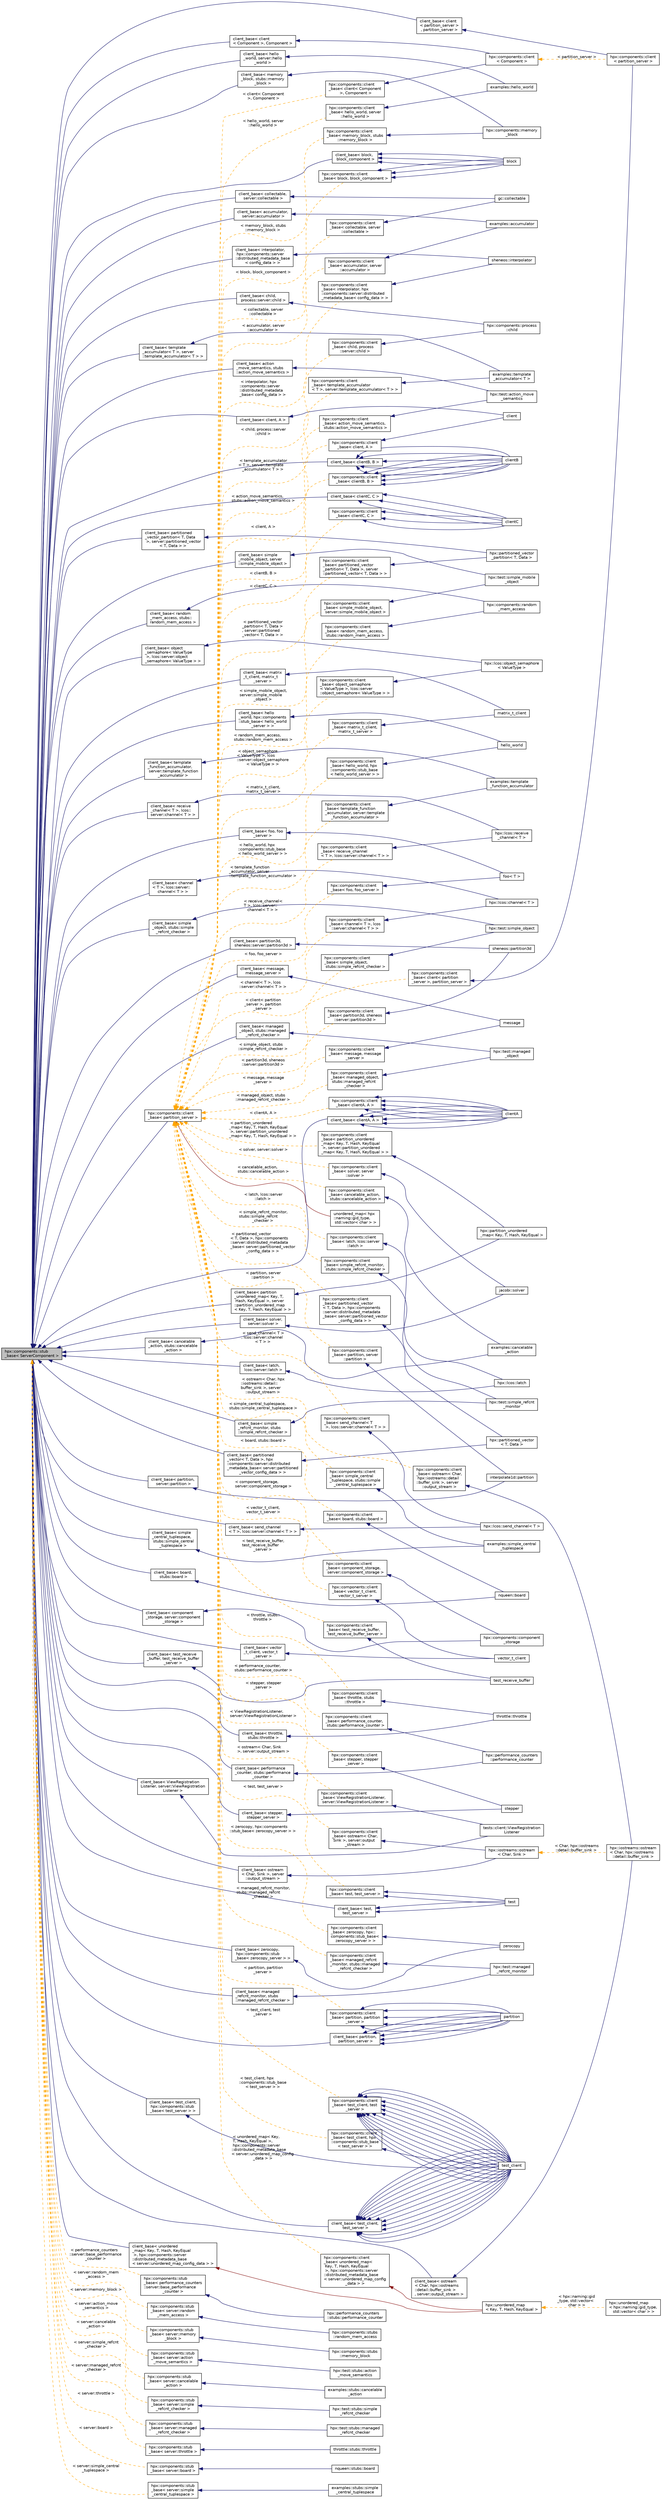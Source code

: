 digraph "hpx::components::stub_base&lt; ServerComponent &gt;"
{
  edge [fontname="Helvetica",fontsize="10",labelfontname="Helvetica",labelfontsize="10"];
  node [fontname="Helvetica",fontsize="10",shape=record];
  rankdir="LR";
  Node0 [label="hpx::components::stub\l_base\< ServerComponent \>",height=0.2,width=0.4,color="black", fillcolor="grey75", style="filled", fontcolor="black"];
  Node0 -> Node1 [dir="back",color="midnightblue",fontsize="10",style="solid",fontname="Helvetica"];
  Node1 [label="client_base\< accumulator,\l server::accumulator \>",height=0.2,width=0.4,color="black", fillcolor="white", style="filled",URL="$d9/dad/classhpx_1_1components_1_1client__base.html"];
  Node1 -> Node2 [dir="back",color="midnightblue",fontsize="10",style="solid",fontname="Helvetica"];
  Node2 [label="examples::accumulator",height=0.2,width=0.4,color="black", fillcolor="white", style="filled",URL="$dd/d06/classexamples_1_1accumulator.html",tooltip="Client for the server::accumulator component. "];
  Node0 -> Node3 [dir="back",color="midnightblue",fontsize="10",style="solid",fontname="Helvetica"];
  Node3 [label="client_base\< action\l_move_semantics, stubs\l::action_move_semantics \>",height=0.2,width=0.4,color="black", fillcolor="white", style="filled",URL="$d9/dad/classhpx_1_1components_1_1client__base.html"];
  Node3 -> Node4 [dir="back",color="midnightblue",fontsize="10",style="solid",fontname="Helvetica"];
  Node4 [label="hpx::test::action_move\l_semantics",height=0.2,width=0.4,color="black", fillcolor="white", style="filled",URL="$de/d1c/structhpx_1_1test_1_1action__move__semantics.html"];
  Node0 -> Node5 [dir="back",color="midnightblue",fontsize="10",style="solid",fontname="Helvetica"];
  Node5 [label="client_base\< block,\l block_component \>",height=0.2,width=0.4,color="black", fillcolor="white", style="filled",URL="$d9/dad/classhpx_1_1components_1_1client__base.html"];
  Node5 -> Node6 [dir="back",color="midnightblue",fontsize="10",style="solid",fontname="Helvetica"];
  Node6 [label="block",height=0.2,width=0.4,color="black", fillcolor="white", style="filled",URL="$d1/d7f/structblock.html"];
  Node5 -> Node6 [dir="back",color="midnightblue",fontsize="10",style="solid",fontname="Helvetica"];
  Node5 -> Node6 [dir="back",color="midnightblue",fontsize="10",style="solid",fontname="Helvetica"];
  Node0 -> Node7 [dir="back",color="midnightblue",fontsize="10",style="solid",fontname="Helvetica"];
  Node7 [label="client_base\< board,\l stubs::board \>",height=0.2,width=0.4,color="black", fillcolor="white", style="filled",URL="$d9/dad/classhpx_1_1components_1_1client__base.html"];
  Node7 -> Node8 [dir="back",color="midnightblue",fontsize="10",style="solid",fontname="Helvetica"];
  Node8 [label="nqueen::board",height=0.2,width=0.4,color="black", fillcolor="white", style="filled",URL="$d9/db3/classnqueen_1_1board.html"];
  Node0 -> Node9 [dir="back",color="midnightblue",fontsize="10",style="solid",fontname="Helvetica"];
  Node9 [label="client_base\< cancelable\l_action, stubs::cancelable\l_action \>",height=0.2,width=0.4,color="black", fillcolor="white", style="filled",URL="$d9/dad/classhpx_1_1components_1_1client__base.html"];
  Node9 -> Node10 [dir="back",color="midnightblue",fontsize="10",style="solid",fontname="Helvetica"];
  Node10 [label="examples::cancelable\l_action",height=0.2,width=0.4,color="black", fillcolor="white", style="filled",URL="$dd/db9/classexamples_1_1cancelable__action.html"];
  Node0 -> Node11 [dir="back",color="midnightblue",fontsize="10",style="solid",fontname="Helvetica"];
  Node11 [label="client_base\< channel\l\< T \>, lcos::server::\lchannel\< T \> \>",height=0.2,width=0.4,color="black", fillcolor="white", style="filled",URL="$d9/dad/classhpx_1_1components_1_1client__base.html"];
  Node11 -> Node12 [dir="back",color="midnightblue",fontsize="10",style="solid",fontname="Helvetica"];
  Node12 [label="hpx::lcos::channel\< T \>",height=0.2,width=0.4,color="black", fillcolor="white", style="filled",URL="$db/d40/classhpx_1_1lcos_1_1channel.html"];
  Node0 -> Node13 [dir="back",color="midnightblue",fontsize="10",style="solid",fontname="Helvetica"];
  Node13 [label="client_base\< child,\l process::server::child \>",height=0.2,width=0.4,color="black", fillcolor="white", style="filled",URL="$d9/dad/classhpx_1_1components_1_1client__base.html"];
  Node13 -> Node14 [dir="back",color="midnightblue",fontsize="10",style="solid",fontname="Helvetica"];
  Node14 [label="hpx::components::process\l::child",height=0.2,width=0.4,color="black", fillcolor="white", style="filled",URL="$d6/de0/classhpx_1_1components_1_1process_1_1child.html"];
  Node0 -> Node15 [dir="back",color="midnightblue",fontsize="10",style="solid",fontname="Helvetica"];
  Node15 [label="client_base\< client, A \>",height=0.2,width=0.4,color="black", fillcolor="white", style="filled",URL="$d9/dad/classhpx_1_1components_1_1client__base.html"];
  Node15 -> Node16 [dir="back",color="midnightblue",fontsize="10",style="solid",fontname="Helvetica"];
  Node16 [label="client",height=0.2,width=0.4,color="black", fillcolor="white", style="filled",URL="$d3/db7/structclient.html"];
  Node0 -> Node17 [dir="back",color="midnightblue",fontsize="10",style="solid",fontname="Helvetica"];
  Node17 [label="client_base\< client\l\< Component \>, Component \>",height=0.2,width=0.4,color="black", fillcolor="white", style="filled",URL="$d9/dad/classhpx_1_1components_1_1client__base.html"];
  Node17 -> Node18 [dir="back",color="midnightblue",fontsize="10",style="solid",fontname="Helvetica"];
  Node18 [label="hpx::components::client\l\< Component \>",height=0.2,width=0.4,color="black", fillcolor="white", style="filled",URL="$d1/d69/classhpx_1_1components_1_1client.html"];
  Node18 -> Node19 [dir="back",color="orange",fontsize="10",style="dashed",label=" \< partition_server \>" ,fontname="Helvetica"];
  Node19 [label="hpx::components::client\l\< partition_server \>",height=0.2,width=0.4,color="black", fillcolor="white", style="filled",URL="$d1/d69/classhpx_1_1components_1_1client.html"];
  Node0 -> Node20 [dir="back",color="midnightblue",fontsize="10",style="solid",fontname="Helvetica"];
  Node20 [label="client_base\< client\l\< partition_server \>\l, partition_server \>",height=0.2,width=0.4,color="black", fillcolor="white", style="filled",URL="$d9/dad/classhpx_1_1components_1_1client__base.html"];
  Node20 -> Node19 [dir="back",color="midnightblue",fontsize="10",style="solid",fontname="Helvetica"];
  Node0 -> Node21 [dir="back",color="midnightblue",fontsize="10",style="solid",fontname="Helvetica"];
  Node21 [label="client_base\< clientA, A \>",height=0.2,width=0.4,color="black", fillcolor="white", style="filled",URL="$d9/dad/classhpx_1_1components_1_1client__base.html"];
  Node21 -> Node22 [dir="back",color="midnightblue",fontsize="10",style="solid",fontname="Helvetica"];
  Node22 [label="clientA",height=0.2,width=0.4,color="black", fillcolor="white", style="filled",URL="$df/d32/structclient_a.html"];
  Node21 -> Node22 [dir="back",color="midnightblue",fontsize="10",style="solid",fontname="Helvetica"];
  Node21 -> Node22 [dir="back",color="midnightblue",fontsize="10",style="solid",fontname="Helvetica"];
  Node21 -> Node22 [dir="back",color="midnightblue",fontsize="10",style="solid",fontname="Helvetica"];
  Node21 -> Node22 [dir="back",color="midnightblue",fontsize="10",style="solid",fontname="Helvetica"];
  Node0 -> Node23 [dir="back",color="midnightblue",fontsize="10",style="solid",fontname="Helvetica"];
  Node23 [label="client_base\< clientB, B \>",height=0.2,width=0.4,color="black", fillcolor="white", style="filled",URL="$d9/dad/classhpx_1_1components_1_1client__base.html"];
  Node23 -> Node24 [dir="back",color="midnightblue",fontsize="10",style="solid",fontname="Helvetica"];
  Node24 [label="clientB",height=0.2,width=0.4,color="black", fillcolor="white", style="filled",URL="$d7/d2a/structclient_b.html"];
  Node23 -> Node24 [dir="back",color="midnightblue",fontsize="10",style="solid",fontname="Helvetica"];
  Node23 -> Node24 [dir="back",color="midnightblue",fontsize="10",style="solid",fontname="Helvetica"];
  Node23 -> Node24 [dir="back",color="midnightblue",fontsize="10",style="solid",fontname="Helvetica"];
  Node23 -> Node24 [dir="back",color="midnightblue",fontsize="10",style="solid",fontname="Helvetica"];
  Node0 -> Node25 [dir="back",color="midnightblue",fontsize="10",style="solid",fontname="Helvetica"];
  Node25 [label="client_base\< clientC, C \>",height=0.2,width=0.4,color="black", fillcolor="white", style="filled",URL="$d9/dad/classhpx_1_1components_1_1client__base.html"];
  Node25 -> Node26 [dir="back",color="midnightblue",fontsize="10",style="solid",fontname="Helvetica"];
  Node26 [label="clientC",height=0.2,width=0.4,color="black", fillcolor="white", style="filled",URL="$df/d49/structclient_c.html"];
  Node25 -> Node26 [dir="back",color="midnightblue",fontsize="10",style="solid",fontname="Helvetica"];
  Node25 -> Node26 [dir="back",color="midnightblue",fontsize="10",style="solid",fontname="Helvetica"];
  Node0 -> Node27 [dir="back",color="midnightblue",fontsize="10",style="solid",fontname="Helvetica"];
  Node27 [label="client_base\< collectable,\l server::collectable \>",height=0.2,width=0.4,color="black", fillcolor="white", style="filled",URL="$d9/dad/classhpx_1_1components_1_1client__base.html"];
  Node27 -> Node28 [dir="back",color="midnightblue",fontsize="10",style="solid",fontname="Helvetica"];
  Node28 [label="gc::collectable",height=0.2,width=0.4,color="black", fillcolor="white", style="filled",URL="$da/d23/structgc_1_1collectable.html"];
  Node0 -> Node29 [dir="back",color="midnightblue",fontsize="10",style="solid",fontname="Helvetica"];
  Node29 [label="client_base\< component\l_storage, server::component\l_storage \>",height=0.2,width=0.4,color="black", fillcolor="white", style="filled",URL="$d9/dad/classhpx_1_1components_1_1client__base.html"];
  Node29 -> Node30 [dir="back",color="midnightblue",fontsize="10",style="solid",fontname="Helvetica"];
  Node30 [label="hpx::components::component\l_storage",height=0.2,width=0.4,color="black", fillcolor="white", style="filled",URL="$df/d1e/classhpx_1_1components_1_1component__storage.html"];
  Node0 -> Node31 [dir="back",color="midnightblue",fontsize="10",style="solid",fontname="Helvetica"];
  Node31 [label="client_base\< foo, foo\l_server \>",height=0.2,width=0.4,color="black", fillcolor="white", style="filled",URL="$d9/dad/classhpx_1_1components_1_1client__base.html"];
  Node31 -> Node32 [dir="back",color="midnightblue",fontsize="10",style="solid",fontname="Helvetica"];
  Node32 [label="foo\< T \>",height=0.2,width=0.4,color="black", fillcolor="white", style="filled",URL="$d3/dad/structfoo.html"];
  Node0 -> Node33 [dir="back",color="midnightblue",fontsize="10",style="solid",fontname="Helvetica"];
  Node33 [label="client_base\< hello\l_world, hpx::components\l::stub_base\< hello_world\l_server \> \>",height=0.2,width=0.4,color="black", fillcolor="white", style="filled",URL="$d9/dad/classhpx_1_1components_1_1client__base.html"];
  Node33 -> Node34 [dir="back",color="midnightblue",fontsize="10",style="solid",fontname="Helvetica"];
  Node34 [label="hello_world",height=0.2,width=0.4,color="black", fillcolor="white", style="filled",URL="$df/d45/structhello__world.html"];
  Node0 -> Node35 [dir="back",color="midnightblue",fontsize="10",style="solid",fontname="Helvetica"];
  Node35 [label="client_base\< hello\l_world, server::hello\l_world \>",height=0.2,width=0.4,color="black", fillcolor="white", style="filled",URL="$d9/dad/classhpx_1_1components_1_1client__base.html"];
  Node35 -> Node36 [dir="back",color="midnightblue",fontsize="10",style="solid",fontname="Helvetica"];
  Node36 [label="examples::hello_world",height=0.2,width=0.4,color="black", fillcolor="white", style="filled",URL="$db/d6f/structexamples_1_1hello__world.html"];
  Node0 -> Node37 [dir="back",color="midnightblue",fontsize="10",style="solid",fontname="Helvetica"];
  Node37 [label="client_base\< interpolator,\l hpx::components::server\l::distributed_metadata_base\l\< config_data \> \>",height=0.2,width=0.4,color="black", fillcolor="white", style="filled",URL="$d9/dad/classhpx_1_1components_1_1client__base.html"];
  Node37 -> Node38 [dir="back",color="midnightblue",fontsize="10",style="solid",fontname="Helvetica"];
  Node38 [label="sheneos::interpolator",height=0.2,width=0.4,color="black", fillcolor="white", style="filled",URL="$d1/d8c/classsheneos_1_1interpolator.html"];
  Node0 -> Node39 [dir="back",color="midnightblue",fontsize="10",style="solid",fontname="Helvetica"];
  Node39 [label="client_base\< latch,\l lcos::server::latch \>",height=0.2,width=0.4,color="black", fillcolor="white", style="filled",URL="$d9/dad/classhpx_1_1components_1_1client__base.html"];
  Node39 -> Node40 [dir="back",color="midnightblue",fontsize="10",style="solid",fontname="Helvetica"];
  Node40 [label="hpx::lcos::latch",height=0.2,width=0.4,color="black", fillcolor="white", style="filled",URL="$df/d55/classhpx_1_1lcos_1_1latch.html"];
  Node0 -> Node41 [dir="back",color="midnightblue",fontsize="10",style="solid",fontname="Helvetica"];
  Node41 [label="client_base\< managed\l_object, stubs::managed\l_refcnt_checker \>",height=0.2,width=0.4,color="black", fillcolor="white", style="filled",URL="$d9/dad/classhpx_1_1components_1_1client__base.html"];
  Node41 -> Node42 [dir="back",color="midnightblue",fontsize="10",style="solid",fontname="Helvetica"];
  Node42 [label="hpx::test::managed\l_object",height=0.2,width=0.4,color="black", fillcolor="white", style="filled",URL="$dd/d56/structhpx_1_1test_1_1managed__object.html"];
  Node0 -> Node43 [dir="back",color="midnightblue",fontsize="10",style="solid",fontname="Helvetica"];
  Node43 [label="client_base\< managed\l_refcnt_monitor, stubs\l::managed_refcnt_checker \>",height=0.2,width=0.4,color="black", fillcolor="white", style="filled",URL="$d9/dad/classhpx_1_1components_1_1client__base.html"];
  Node43 -> Node44 [dir="back",color="midnightblue",fontsize="10",style="solid",fontname="Helvetica"];
  Node44 [label="hpx::test::managed\l_refcnt_monitor",height=0.2,width=0.4,color="black", fillcolor="white", style="filled",URL="$d6/d63/structhpx_1_1test_1_1managed__refcnt__monitor.html"];
  Node0 -> Node45 [dir="back",color="midnightblue",fontsize="10",style="solid",fontname="Helvetica"];
  Node45 [label="client_base\< matrix\l_t_client, matrix_t\l_server \>",height=0.2,width=0.4,color="black", fillcolor="white", style="filled",URL="$d9/dad/classhpx_1_1components_1_1client__base.html"];
  Node45 -> Node46 [dir="back",color="midnightblue",fontsize="10",style="solid",fontname="Helvetica"];
  Node46 [label="matrix_t_client",height=0.2,width=0.4,color="black", fillcolor="white", style="filled",URL="$da/ded/structmatrix__t__client.html"];
  Node0 -> Node47 [dir="back",color="midnightblue",fontsize="10",style="solid",fontname="Helvetica"];
  Node47 [label="client_base\< memory\l_block, stubs::memory\l_block \>",height=0.2,width=0.4,color="black", fillcolor="white", style="filled",URL="$d9/dad/classhpx_1_1components_1_1client__base.html"];
  Node47 -> Node48 [dir="back",color="midnightblue",fontsize="10",style="solid",fontname="Helvetica"];
  Node48 [label="hpx::components::memory\l_block",height=0.2,width=0.4,color="black", fillcolor="white", style="filled",URL="$d1/d4c/classhpx_1_1components_1_1memory__block.html"];
  Node0 -> Node49 [dir="back",color="midnightblue",fontsize="10",style="solid",fontname="Helvetica"];
  Node49 [label="client_base\< message,\l message_server \>",height=0.2,width=0.4,color="black", fillcolor="white", style="filled",URL="$d9/dad/classhpx_1_1components_1_1client__base.html"];
  Node49 -> Node50 [dir="back",color="midnightblue",fontsize="10",style="solid",fontname="Helvetica"];
  Node50 [label="message",height=0.2,width=0.4,color="black", fillcolor="white", style="filled",URL="$d8/d9e/structmessage.html"];
  Node0 -> Node51 [dir="back",color="midnightblue",fontsize="10",style="solid",fontname="Helvetica"];
  Node51 [label="client_base\< object\l_semaphore\< ValueType\l \>, lcos::server::object\l_semaphore\< ValueType \> \>",height=0.2,width=0.4,color="black", fillcolor="white", style="filled",URL="$d9/dad/classhpx_1_1components_1_1client__base.html"];
  Node51 -> Node52 [dir="back",color="midnightblue",fontsize="10",style="solid",fontname="Helvetica"];
  Node52 [label="hpx::lcos::object_semaphore\l\< ValueType \>",height=0.2,width=0.4,color="black", fillcolor="white", style="filled",URL="$d3/df4/structhpx_1_1lcos_1_1object__semaphore.html"];
  Node0 -> Node53 [dir="back",color="midnightblue",fontsize="10",style="solid",fontname="Helvetica"];
  Node53 [label="client_base\< ostream\l\< Char, hpx::iostreams\l::detail::buffer_sink \>\l, server::output_stream \>",height=0.2,width=0.4,color="black", fillcolor="white", style="filled",URL="$d9/dad/classhpx_1_1components_1_1client__base.html"];
  Node53 -> Node54 [dir="back",color="midnightblue",fontsize="10",style="solid",fontname="Helvetica"];
  Node54 [label="hpx::iostreams::ostream\l\< Char, hpx::iostreams\l::detail::buffer_sink \>",height=0.2,width=0.4,color="black", fillcolor="white", style="filled",URL="$de/da2/structhpx_1_1iostreams_1_1ostream.html"];
  Node0 -> Node55 [dir="back",color="midnightblue",fontsize="10",style="solid",fontname="Helvetica"];
  Node55 [label="client_base\< ostream\l\< Char, Sink \>, server\l::output_stream \>",height=0.2,width=0.4,color="black", fillcolor="white", style="filled",URL="$d9/dad/classhpx_1_1components_1_1client__base.html"];
  Node55 -> Node56 [dir="back",color="midnightblue",fontsize="10",style="solid",fontname="Helvetica"];
  Node56 [label="hpx::iostreams::ostream\l\< Char, Sink \>",height=0.2,width=0.4,color="black", fillcolor="white", style="filled",URL="$de/da2/structhpx_1_1iostreams_1_1ostream.html"];
  Node56 -> Node54 [dir="back",color="orange",fontsize="10",style="dashed",label=" \< Char, hpx::iostreams\l::detail::buffer_sink \>" ,fontname="Helvetica"];
  Node0 -> Node57 [dir="back",color="midnightblue",fontsize="10",style="solid",fontname="Helvetica"];
  Node57 [label="client_base\< partition,\l partition_server \>",height=0.2,width=0.4,color="black", fillcolor="white", style="filled",URL="$d9/dad/classhpx_1_1components_1_1client__base.html"];
  Node57 -> Node58 [dir="back",color="midnightblue",fontsize="10",style="solid",fontname="Helvetica"];
  Node58 [label="partition",height=0.2,width=0.4,color="black", fillcolor="white", style="filled",URL="$d3/d98/structpartition.html"];
  Node57 -> Node58 [dir="back",color="midnightblue",fontsize="10",style="solid",fontname="Helvetica"];
  Node57 -> Node58 [dir="back",color="midnightblue",fontsize="10",style="solid",fontname="Helvetica"];
  Node57 -> Node58 [dir="back",color="midnightblue",fontsize="10",style="solid",fontname="Helvetica"];
  Node57 -> Node58 [dir="back",color="midnightblue",fontsize="10",style="solid",fontname="Helvetica"];
  Node0 -> Node59 [dir="back",color="midnightblue",fontsize="10",style="solid",fontname="Helvetica"];
  Node59 [label="client_base\< partition,\l server::partition \>",height=0.2,width=0.4,color="black", fillcolor="white", style="filled",URL="$d9/dad/classhpx_1_1components_1_1client__base.html"];
  Node59 -> Node60 [dir="back",color="midnightblue",fontsize="10",style="solid",fontname="Helvetica"];
  Node60 [label="interpolate1d::partition",height=0.2,width=0.4,color="black", fillcolor="white", style="filled",URL="$d3/d9a/classinterpolate1d_1_1partition.html"];
  Node0 -> Node61 [dir="back",color="midnightblue",fontsize="10",style="solid",fontname="Helvetica"];
  Node61 [label="client_base\< partition3d,\l sheneos::server::partition3d \>",height=0.2,width=0.4,color="black", fillcolor="white", style="filled",URL="$d9/dad/classhpx_1_1components_1_1client__base.html"];
  Node61 -> Node62 [dir="back",color="midnightblue",fontsize="10",style="solid",fontname="Helvetica"];
  Node62 [label="sheneos::partition3d",height=0.2,width=0.4,color="black", fillcolor="white", style="filled",URL="$da/dba/classsheneos_1_1partition3d.html"];
  Node0 -> Node63 [dir="back",color="midnightblue",fontsize="10",style="solid",fontname="Helvetica"];
  Node63 [label="client_base\< partition\l_unordered_map\< Key, T,\l Hash, KeyEqual \>, server\l::partition_unordered_map\l\< Key, T, Hash, KeyEqual \> \>",height=0.2,width=0.4,color="black", fillcolor="white", style="filled",URL="$d9/dad/classhpx_1_1components_1_1client__base.html"];
  Node63 -> Node64 [dir="back",color="midnightblue",fontsize="10",style="solid",fontname="Helvetica"];
  Node64 [label="hpx::partition_unordered\l_map\< Key, T, Hash, KeyEqual \>",height=0.2,width=0.4,color="black", fillcolor="white", style="filled",URL="$d2/d2d/classhpx_1_1partition__unordered__map.html"];
  Node0 -> Node65 [dir="back",color="midnightblue",fontsize="10",style="solid",fontname="Helvetica"];
  Node65 [label="client_base\< partitioned\l_vector\< T, Data \>, hpx\l::components::server::distributed\l_metadata_base\< server::partitioned\l_vector_config_data \> \>",height=0.2,width=0.4,color="black", fillcolor="white", style="filled",URL="$d9/dad/classhpx_1_1components_1_1client__base.html"];
  Node65 -> Node66 [dir="back",color="midnightblue",fontsize="10",style="solid",fontname="Helvetica"];
  Node66 [label="hpx::partitioned_vector\l\< T, Data \>",height=0.2,width=0.4,color="black", fillcolor="white", style="filled",URL="$d1/d60/classhpx_1_1partitioned__vector.html"];
  Node0 -> Node67 [dir="back",color="midnightblue",fontsize="10",style="solid",fontname="Helvetica"];
  Node67 [label="client_base\< partitioned\l_vector_partition\< T, Data\l \>, server::partitioned_vector\l\< T, Data \> \>",height=0.2,width=0.4,color="black", fillcolor="white", style="filled",URL="$d9/dad/classhpx_1_1components_1_1client__base.html"];
  Node67 -> Node68 [dir="back",color="midnightblue",fontsize="10",style="solid",fontname="Helvetica"];
  Node68 [label="hpx::partitioned_vector\l_partition\< T, Data \>",height=0.2,width=0.4,color="black", fillcolor="white", style="filled",URL="$da/d87/classhpx_1_1partitioned__vector__partition.html"];
  Node0 -> Node69 [dir="back",color="midnightblue",fontsize="10",style="solid",fontname="Helvetica"];
  Node69 [label="client_base\< performance\l_counter, stubs::performance\l_counter \>",height=0.2,width=0.4,color="black", fillcolor="white", style="filled",URL="$d9/dad/classhpx_1_1components_1_1client__base.html"];
  Node69 -> Node70 [dir="back",color="midnightblue",fontsize="10",style="solid",fontname="Helvetica"];
  Node70 [label="hpx::performance_counters\l::performance_counter",height=0.2,width=0.4,color="black", fillcolor="white", style="filled",URL="$db/d1c/structhpx_1_1performance__counters_1_1performance__counter.html"];
  Node0 -> Node71 [dir="back",color="midnightblue",fontsize="10",style="solid",fontname="Helvetica"];
  Node71 [label="client_base\< random\l_mem_access, stubs::\lrandom_mem_access \>",height=0.2,width=0.4,color="black", fillcolor="white", style="filled",URL="$d9/dad/classhpx_1_1components_1_1client__base.html"];
  Node71 -> Node72 [dir="back",color="midnightblue",fontsize="10",style="solid",fontname="Helvetica"];
  Node72 [label="hpx::components::random\l_mem_access",height=0.2,width=0.4,color="black", fillcolor="white", style="filled",URL="$df/dd3/classhpx_1_1components_1_1random__mem__access.html"];
  Node0 -> Node73 [dir="back",color="midnightblue",fontsize="10",style="solid",fontname="Helvetica"];
  Node73 [label="client_base\< receive\l_channel\< T \>, lcos::\lserver::channel\< T \> \>",height=0.2,width=0.4,color="black", fillcolor="white", style="filled",URL="$d9/dad/classhpx_1_1components_1_1client__base.html"];
  Node73 -> Node74 [dir="back",color="midnightblue",fontsize="10",style="solid",fontname="Helvetica"];
  Node74 [label="hpx::lcos::receive\l_channel\< T \>",height=0.2,width=0.4,color="black", fillcolor="white", style="filled",URL="$d8/d0f/classhpx_1_1lcos_1_1receive__channel.html"];
  Node0 -> Node75 [dir="back",color="midnightblue",fontsize="10",style="solid",fontname="Helvetica"];
  Node75 [label="client_base\< send_channel\l\< T \>, lcos::server::channel\< T \> \>",height=0.2,width=0.4,color="black", fillcolor="white", style="filled",URL="$d9/dad/classhpx_1_1components_1_1client__base.html"];
  Node75 -> Node76 [dir="back",color="midnightblue",fontsize="10",style="solid",fontname="Helvetica"];
  Node76 [label="hpx::lcos::send_channel\< T \>",height=0.2,width=0.4,color="black", fillcolor="white", style="filled",URL="$d3/db6/classhpx_1_1lcos_1_1send__channel.html"];
  Node0 -> Node77 [dir="back",color="midnightblue",fontsize="10",style="solid",fontname="Helvetica"];
  Node77 [label="client_base\< simple\l_central_tuplespace,\l stubs::simple_central\l_tuplespace \>",height=0.2,width=0.4,color="black", fillcolor="white", style="filled",URL="$d9/dad/classhpx_1_1components_1_1client__base.html"];
  Node77 -> Node78 [dir="back",color="midnightblue",fontsize="10",style="solid",fontname="Helvetica"];
  Node78 [label="examples::simple_central\l_tuplespace",height=0.2,width=0.4,color="black", fillcolor="white", style="filled",URL="$d5/d1b/classexamples_1_1simple__central__tuplespace.html",tooltip="Client for the server::simple_central_tuplespace component. "];
  Node0 -> Node79 [dir="back",color="midnightblue",fontsize="10",style="solid",fontname="Helvetica"];
  Node79 [label="client_base\< simple\l_mobile_object, server\l::simple_mobile_object \>",height=0.2,width=0.4,color="black", fillcolor="white", style="filled",URL="$d9/dad/classhpx_1_1components_1_1client__base.html"];
  Node79 -> Node80 [dir="back",color="midnightblue",fontsize="10",style="solid",fontname="Helvetica"];
  Node80 [label="hpx::test::simple_mobile\l_object",height=0.2,width=0.4,color="black", fillcolor="white", style="filled",URL="$da/dc3/structhpx_1_1test_1_1simple__mobile__object.html"];
  Node0 -> Node81 [dir="back",color="midnightblue",fontsize="10",style="solid",fontname="Helvetica"];
  Node81 [label="client_base\< simple\l_object, stubs::simple\l_refcnt_checker \>",height=0.2,width=0.4,color="black", fillcolor="white", style="filled",URL="$d9/dad/classhpx_1_1components_1_1client__base.html"];
  Node81 -> Node82 [dir="back",color="midnightblue",fontsize="10",style="solid",fontname="Helvetica"];
  Node82 [label="hpx::test::simple_object",height=0.2,width=0.4,color="black", fillcolor="white", style="filled",URL="$de/d1c/structhpx_1_1test_1_1simple__object.html"];
  Node0 -> Node83 [dir="back",color="midnightblue",fontsize="10",style="solid",fontname="Helvetica"];
  Node83 [label="client_base\< simple\l_refcnt_monitor, stubs\l::simple_refcnt_checker \>",height=0.2,width=0.4,color="black", fillcolor="white", style="filled",URL="$d9/dad/classhpx_1_1components_1_1client__base.html"];
  Node83 -> Node84 [dir="back",color="midnightblue",fontsize="10",style="solid",fontname="Helvetica"];
  Node84 [label="hpx::test::simple_refcnt\l_monitor",height=0.2,width=0.4,color="black", fillcolor="white", style="filled",URL="$d9/d66/structhpx_1_1test_1_1simple__refcnt__monitor.html"];
  Node0 -> Node85 [dir="back",color="midnightblue",fontsize="10",style="solid",fontname="Helvetica"];
  Node85 [label="client_base\< solver,\l server::solver \>",height=0.2,width=0.4,color="black", fillcolor="white", style="filled",URL="$d9/dad/classhpx_1_1components_1_1client__base.html"];
  Node85 -> Node86 [dir="back",color="midnightblue",fontsize="10",style="solid",fontname="Helvetica"];
  Node86 [label="jacobi::solver",height=0.2,width=0.4,color="black", fillcolor="white", style="filled",URL="$da/d69/structjacobi_1_1solver.html"];
  Node0 -> Node87 [dir="back",color="midnightblue",fontsize="10",style="solid",fontname="Helvetica"];
  Node87 [label="client_base\< stepper,\l stepper_server \>",height=0.2,width=0.4,color="black", fillcolor="white", style="filled",URL="$d9/dad/classhpx_1_1components_1_1client__base.html"];
  Node87 -> Node88 [dir="back",color="midnightblue",fontsize="10",style="solid",fontname="Helvetica"];
  Node88 [label="stepper",height=0.2,width=0.4,color="black", fillcolor="white", style="filled",URL="$d0/da6/structstepper.html"];
  Node0 -> Node89 [dir="back",color="midnightblue",fontsize="10",style="solid",fontname="Helvetica"];
  Node89 [label="client_base\< template\l_accumulator\< T \>, server\l::template_accumulator\< T \> \>",height=0.2,width=0.4,color="black", fillcolor="white", style="filled",URL="$d9/dad/classhpx_1_1components_1_1client__base.html"];
  Node89 -> Node90 [dir="back",color="midnightblue",fontsize="10",style="solid",fontname="Helvetica"];
  Node90 [label="examples::template\l_accumulator\< T \>",height=0.2,width=0.4,color="black", fillcolor="white", style="filled",URL="$dd/d45/classexamples_1_1template__accumulator.html",tooltip="Client for the server::accumulator component. "];
  Node0 -> Node91 [dir="back",color="midnightblue",fontsize="10",style="solid",fontname="Helvetica"];
  Node91 [label="client_base\< template\l_function_accumulator,\l server::template_function\l_accumulator \>",height=0.2,width=0.4,color="black", fillcolor="white", style="filled",URL="$d9/dad/classhpx_1_1components_1_1client__base.html"];
  Node91 -> Node92 [dir="back",color="midnightblue",fontsize="10",style="solid",fontname="Helvetica"];
  Node92 [label="examples::template\l_function_accumulator",height=0.2,width=0.4,color="black", fillcolor="white", style="filled",URL="$df/de0/classexamples_1_1template__function__accumulator.html",tooltip="Client for the server::managed_accumulator component. "];
  Node0 -> Node93 [dir="back",color="midnightblue",fontsize="10",style="solid",fontname="Helvetica"];
  Node93 [label="client_base\< test,\l test_server \>",height=0.2,width=0.4,color="black", fillcolor="white", style="filled",URL="$d9/dad/classhpx_1_1components_1_1client__base.html"];
  Node93 -> Node94 [dir="back",color="midnightblue",fontsize="10",style="solid",fontname="Helvetica"];
  Node94 [label="test",height=0.2,width=0.4,color="black", fillcolor="white", style="filled",URL="$d8/d89/structtest.html"];
  Node93 -> Node94 [dir="back",color="midnightblue",fontsize="10",style="solid",fontname="Helvetica"];
  Node0 -> Node95 [dir="back",color="midnightblue",fontsize="10",style="solid",fontname="Helvetica"];
  Node95 [label="client_base\< test_client,\l hpx::components::stub\l_base\< test_server \> \>",height=0.2,width=0.4,color="black", fillcolor="white", style="filled",URL="$d9/dad/classhpx_1_1components_1_1client__base.html"];
  Node95 -> Node96 [dir="back",color="midnightblue",fontsize="10",style="solid",fontname="Helvetica"];
  Node96 [label="test_client",height=0.2,width=0.4,color="black", fillcolor="white", style="filled",URL="$d8/df6/structtest__client.html"];
  Node0 -> Node97 [dir="back",color="midnightblue",fontsize="10",style="solid",fontname="Helvetica"];
  Node97 [label="client_base\< test_client,\l test_server \>",height=0.2,width=0.4,color="black", fillcolor="white", style="filled",URL="$d9/dad/classhpx_1_1components_1_1client__base.html"];
  Node97 -> Node96 [dir="back",color="midnightblue",fontsize="10",style="solid",fontname="Helvetica"];
  Node97 -> Node96 [dir="back",color="midnightblue",fontsize="10",style="solid",fontname="Helvetica"];
  Node97 -> Node96 [dir="back",color="midnightblue",fontsize="10",style="solid",fontname="Helvetica"];
  Node97 -> Node96 [dir="back",color="midnightblue",fontsize="10",style="solid",fontname="Helvetica"];
  Node97 -> Node96 [dir="back",color="midnightblue",fontsize="10",style="solid",fontname="Helvetica"];
  Node97 -> Node96 [dir="back",color="midnightblue",fontsize="10",style="solid",fontname="Helvetica"];
  Node97 -> Node96 [dir="back",color="midnightblue",fontsize="10",style="solid",fontname="Helvetica"];
  Node97 -> Node96 [dir="back",color="midnightblue",fontsize="10",style="solid",fontname="Helvetica"];
  Node97 -> Node96 [dir="back",color="midnightblue",fontsize="10",style="solid",fontname="Helvetica"];
  Node97 -> Node96 [dir="back",color="midnightblue",fontsize="10",style="solid",fontname="Helvetica"];
  Node97 -> Node96 [dir="back",color="midnightblue",fontsize="10",style="solid",fontname="Helvetica"];
  Node97 -> Node96 [dir="back",color="midnightblue",fontsize="10",style="solid",fontname="Helvetica"];
  Node97 -> Node96 [dir="back",color="midnightblue",fontsize="10",style="solid",fontname="Helvetica"];
  Node97 -> Node96 [dir="back",color="midnightblue",fontsize="10",style="solid",fontname="Helvetica"];
  Node0 -> Node98 [dir="back",color="midnightblue",fontsize="10",style="solid",fontname="Helvetica"];
  Node98 [label="client_base\< test_receive\l_buffer, test_receive_buffer\l_server \>",height=0.2,width=0.4,color="black", fillcolor="white", style="filled",URL="$d9/dad/classhpx_1_1components_1_1client__base.html"];
  Node98 -> Node99 [dir="back",color="midnightblue",fontsize="10",style="solid",fontname="Helvetica"];
  Node99 [label="test_receive_buffer",height=0.2,width=0.4,color="black", fillcolor="white", style="filled",URL="$d1/d2e/structtest__receive__buffer.html"];
  Node0 -> Node100 [dir="back",color="midnightblue",fontsize="10",style="solid",fontname="Helvetica"];
  Node100 [label="client_base\< throttle,\l stubs::throttle \>",height=0.2,width=0.4,color="black", fillcolor="white", style="filled",URL="$d9/dad/classhpx_1_1components_1_1client__base.html"];
  Node100 -> Node101 [dir="back",color="midnightblue",fontsize="10",style="solid",fontname="Helvetica"];
  Node101 [label="throttle::throttle",height=0.2,width=0.4,color="black", fillcolor="white", style="filled",URL="$d5/d51/classthrottle_1_1throttle.html"];
  Node0 -> Node102 [dir="back",color="midnightblue",fontsize="10",style="solid",fontname="Helvetica"];
  Node102 [label="client_base\< unordered\l_map\< Key, T, Hash, KeyEqual\l \>, hpx::components::server\l::distributed_metadata_base\l\< server::unordered_map_config_data \> \>",height=0.2,width=0.4,color="black", fillcolor="white", style="filled",URL="$d9/dad/classhpx_1_1components_1_1client__base.html"];
  Node102 -> Node103 [dir="back",color="firebrick4",fontsize="10",style="solid",fontname="Helvetica"];
  Node103 [label="hpx::unordered_map\l\< Key, T, Hash, KeyEqual \>",height=0.2,width=0.4,color="black", fillcolor="white", style="filled",URL="$d7/d51/classhpx_1_1unordered__map.html"];
  Node103 -> Node104 [dir="back",color="orange",fontsize="10",style="dashed",label=" \< hpx::naming::gid\l_type, std::vector\<\l char \> \>" ,fontname="Helvetica"];
  Node104 [label="hpx::unordered_map\l\< hpx::naming::gid_type,\l std::vector\< char \> \>",height=0.2,width=0.4,color="black", fillcolor="white", style="filled",URL="$d7/d51/classhpx_1_1unordered__map.html"];
  Node0 -> Node105 [dir="back",color="midnightblue",fontsize="10",style="solid",fontname="Helvetica"];
  Node105 [label="client_base\< vector\l_t_client, vector_t\l_server \>",height=0.2,width=0.4,color="black", fillcolor="white", style="filled",URL="$d9/dad/classhpx_1_1components_1_1client__base.html"];
  Node105 -> Node106 [dir="back",color="midnightblue",fontsize="10",style="solid",fontname="Helvetica"];
  Node106 [label="vector_t_client",height=0.2,width=0.4,color="black", fillcolor="white", style="filled",URL="$de/dd9/structvector__t__client.html"];
  Node0 -> Node107 [dir="back",color="midnightblue",fontsize="10",style="solid",fontname="Helvetica"];
  Node107 [label="client_base\< ViewRegistration\lListener, server::ViewRegistration\lListener \>",height=0.2,width=0.4,color="black", fillcolor="white", style="filled",URL="$d9/dad/classhpx_1_1components_1_1client__base.html"];
  Node107 -> Node108 [dir="back",color="midnightblue",fontsize="10",style="solid",fontname="Helvetica"];
  Node108 [label="tests::client::ViewRegistration\lListener",height=0.2,width=0.4,color="black", fillcolor="white", style="filled",URL="$d5/dbe/structtests_1_1client_1_1_view_registration_listener.html"];
  Node0 -> Node109 [dir="back",color="midnightblue",fontsize="10",style="solid",fontname="Helvetica"];
  Node109 [label="client_base\< zerocopy,\l hpx::components::stub\l_base\< zerocopy_server \> \>",height=0.2,width=0.4,color="black", fillcolor="white", style="filled",URL="$d9/dad/classhpx_1_1components_1_1client__base.html"];
  Node109 -> Node110 [dir="back",color="midnightblue",fontsize="10",style="solid",fontname="Helvetica"];
  Node110 [label="zerocopy",height=0.2,width=0.4,color="black", fillcolor="white", style="filled",URL="$d7/df5/structzerocopy.html"];
  Node0 -> Node111 [dir="back",color="midnightblue",fontsize="10",style="solid",fontname="Helvetica"];
  Node111 [label="hpx::components::client\l_base\< partition_server  \>",height=0.2,width=0.4,color="black", fillcolor="white", style="filled",URL="$d9/dad/classhpx_1_1components_1_1client__base.html"];
  Node111 -> Node112 [dir="back",color="firebrick4",fontsize="10",style="solid",fontname="Helvetica"];
  Node112 [label="unordered_map\< hpx\l::naming::gid_type,\l std::vector\< char \> \>",height=0.2,width=0.4,color="black", fillcolor="white", style="filled",URL="$d7/d51/classhpx_1_1unordered__map.html"];
  Node111 -> Node113 [dir="back",color="orange",fontsize="10",style="dashed",label=" \< client\< partition\l_server \>, partition\l_server \>" ,fontname="Helvetica"];
  Node113 [label="hpx::components::client\l_base\< client\< partition\l_server \>, partition_server \>",height=0.2,width=0.4,color="black", fillcolor="white", style="filled",URL="$d9/dad/classhpx_1_1components_1_1client__base.html"];
  Node113 -> Node19 [dir="back",color="midnightblue",fontsize="10",style="solid",fontname="Helvetica"];
  Node111 -> Node114 [dir="back",color="orange",fontsize="10",style="dashed",label=" \< ostream\< Char, hpx\l::iostreams::detail::\lbuffer_sink \>, server\l::output_stream \>" ,fontname="Helvetica"];
  Node114 [label="hpx::components::client\l_base\< ostream\< Char,\l hpx::iostreams::detail\l::buffer_sink \>, server\l::output_stream \>",height=0.2,width=0.4,color="black", fillcolor="white", style="filled",URL="$d9/dad/classhpx_1_1components_1_1client__base.html"];
  Node114 -> Node54 [dir="back",color="midnightblue",fontsize="10",style="solid",fontname="Helvetica"];
  Node111 -> Node115 [dir="back",color="orange",fontsize="10",style="dashed",label=" \< simple_mobile_object,\l server::simple_mobile\l_object \>" ,fontname="Helvetica"];
  Node115 [label="hpx::components::client\l_base\< simple_mobile_object,\l server::simple_mobile_object \>",height=0.2,width=0.4,color="black", fillcolor="white", style="filled",URL="$d9/dad/classhpx_1_1components_1_1client__base.html"];
  Node115 -> Node80 [dir="back",color="midnightblue",fontsize="10",style="solid",fontname="Helvetica"];
  Node111 -> Node116 [dir="back",color="orange",fontsize="10",style="dashed",label=" \< partition3d, sheneos\l::server::partition3d \>" ,fontname="Helvetica"];
  Node116 [label="hpx::components::client\l_base\< partition3d, sheneos\l::server::partition3d \>",height=0.2,width=0.4,color="black", fillcolor="white", style="filled",URL="$d9/dad/classhpx_1_1components_1_1client__base.html"];
  Node116 -> Node62 [dir="back",color="midnightblue",fontsize="10",style="solid",fontname="Helvetica"];
  Node111 -> Node117 [dir="back",color="orange",fontsize="10",style="dashed",label=" \< child, process::server\l::child \>" ,fontname="Helvetica"];
  Node117 [label="hpx::components::client\l_base\< child, process\l::server::child \>",height=0.2,width=0.4,color="black", fillcolor="white", style="filled",URL="$d9/dad/classhpx_1_1components_1_1client__base.html"];
  Node117 -> Node14 [dir="back",color="midnightblue",fontsize="10",style="solid",fontname="Helvetica"];
  Node111 -> Node118 [dir="back",color="orange",fontsize="10",style="dashed",label=" \< stepper, stepper\l_server \>" ,fontname="Helvetica"];
  Node118 [label="hpx::components::client\l_base\< stepper, stepper\l_server \>",height=0.2,width=0.4,color="black", fillcolor="white", style="filled",URL="$d9/dad/classhpx_1_1components_1_1client__base.html"];
  Node118 -> Node88 [dir="back",color="midnightblue",fontsize="10",style="solid",fontname="Helvetica"];
  Node111 -> Node119 [dir="back",color="orange",fontsize="10",style="dashed",label=" \< matrix_t_client,\l matrix_t_server \>" ,fontname="Helvetica"];
  Node119 [label="hpx::components::client\l_base\< matrix_t_client,\l matrix_t_server \>",height=0.2,width=0.4,color="black", fillcolor="white", style="filled",URL="$d9/dad/classhpx_1_1components_1_1client__base.html"];
  Node119 -> Node46 [dir="back",color="midnightblue",fontsize="10",style="solid",fontname="Helvetica"];
  Node111 -> Node120 [dir="back",color="orange",fontsize="10",style="dashed",label=" \< clientC, C \>" ,fontname="Helvetica"];
  Node120 [label="hpx::components::client\l_base\< clientC, C \>",height=0.2,width=0.4,color="black", fillcolor="white", style="filled",URL="$d9/dad/classhpx_1_1components_1_1client__base.html"];
  Node120 -> Node26 [dir="back",color="midnightblue",fontsize="10",style="solid",fontname="Helvetica"];
  Node120 -> Node26 [dir="back",color="midnightblue",fontsize="10",style="solid",fontname="Helvetica"];
  Node120 -> Node26 [dir="back",color="midnightblue",fontsize="10",style="solid",fontname="Helvetica"];
  Node111 -> Node121 [dir="back",color="orange",fontsize="10",style="dashed",label=" \< accumulator, server\l::accumulator \>" ,fontname="Helvetica"];
  Node121 [label="hpx::components::client\l_base\< accumulator, server\l::accumulator \>",height=0.2,width=0.4,color="black", fillcolor="white", style="filled",URL="$d9/dad/classhpx_1_1components_1_1client__base.html"];
  Node121 -> Node2 [dir="back",color="midnightblue",fontsize="10",style="solid",fontname="Helvetica"];
  Node111 -> Node122 [dir="back",color="orange",fontsize="10",style="dashed",label=" \< throttle, stubs::\lthrottle \>" ,fontname="Helvetica"];
  Node122 [label="hpx::components::client\l_base\< throttle, stubs\l::throttle \>",height=0.2,width=0.4,color="black", fillcolor="white", style="filled",URL="$d9/dad/classhpx_1_1components_1_1client__base.html"];
  Node122 -> Node101 [dir="back",color="midnightblue",fontsize="10",style="solid",fontname="Helvetica"];
  Node111 -> Node123 [dir="back",color="orange",fontsize="10",style="dashed",label=" \< send_channel\< T \>\l, lcos::server::channel\l\< T \> \>" ,fontname="Helvetica"];
  Node123 [label="hpx::components::client\l_base\< send_channel\< T\l \>, lcos::server::channel\< T \> \>",height=0.2,width=0.4,color="black", fillcolor="white", style="filled",URL="$d9/dad/classhpx_1_1components_1_1client__base.html"];
  Node123 -> Node76 [dir="back",color="midnightblue",fontsize="10",style="solid",fontname="Helvetica"];
  Node111 -> Node124 [dir="back",color="orange",fontsize="10",style="dashed",label=" \< foo, foo_server \>" ,fontname="Helvetica"];
  Node124 [label="hpx::components::client\l_base\< foo, foo_server \>",height=0.2,width=0.4,color="black", fillcolor="white", style="filled",URL="$d9/dad/classhpx_1_1components_1_1client__base.html"];
  Node124 -> Node32 [dir="back",color="midnightblue",fontsize="10",style="solid",fontname="Helvetica"];
  Node111 -> Node125 [dir="back",color="orange",fontsize="10",style="dashed",label=" \< memory_block, stubs\l::memory_block \>" ,fontname="Helvetica"];
  Node125 [label="hpx::components::client\l_base\< memory_block, stubs\l::memory_block \>",height=0.2,width=0.4,color="black", fillcolor="white", style="filled",URL="$d9/dad/classhpx_1_1components_1_1client__base.html"];
  Node125 -> Node48 [dir="back",color="midnightblue",fontsize="10",style="solid",fontname="Helvetica"];
  Node111 -> Node126 [dir="back",color="orange",fontsize="10",style="dashed",label=" \< hello_world, hpx\l::components::stub_base\l\< hello_world_server \> \>" ,fontname="Helvetica"];
  Node126 [label="hpx::components::client\l_base\< hello_world, hpx\l::components::stub_base\l\< hello_world_server \> \>",height=0.2,width=0.4,color="black", fillcolor="white", style="filled",URL="$d9/dad/classhpx_1_1components_1_1client__base.html"];
  Node126 -> Node34 [dir="back",color="midnightblue",fontsize="10",style="solid",fontname="Helvetica"];
  Node111 -> Node127 [dir="back",color="orange",fontsize="10",style="dashed",label=" \< partitioned_vector\l\< T, Data \>, hpx::components\l::server::distributed_metadata\l_base\< server::partitioned_vector\l_config_data \> \>" ,fontname="Helvetica"];
  Node127 [label="hpx::components::client\l_base\< partitioned_vector\l\< T, Data \>, hpx::components\l::server::distributed_metadata\l_base\< server::partitioned_vector\l_config_data \> \>",height=0.2,width=0.4,color="black", fillcolor="white", style="filled",URL="$d9/dad/classhpx_1_1components_1_1client__base.html"];
  Node127 -> Node66 [dir="back",color="midnightblue",fontsize="10",style="solid",fontname="Helvetica"];
  Node111 -> Node128 [dir="back",color="orange",fontsize="10",style="dashed",label=" \< clientB, B \>" ,fontname="Helvetica"];
  Node128 [label="hpx::components::client\l_base\< clientB, B \>",height=0.2,width=0.4,color="black", fillcolor="white", style="filled",URL="$d9/dad/classhpx_1_1components_1_1client__base.html"];
  Node128 -> Node24 [dir="back",color="midnightblue",fontsize="10",style="solid",fontname="Helvetica"];
  Node128 -> Node24 [dir="back",color="midnightblue",fontsize="10",style="solid",fontname="Helvetica"];
  Node128 -> Node24 [dir="back",color="midnightblue",fontsize="10",style="solid",fontname="Helvetica"];
  Node128 -> Node24 [dir="back",color="midnightblue",fontsize="10",style="solid",fontname="Helvetica"];
  Node128 -> Node24 [dir="back",color="midnightblue",fontsize="10",style="solid",fontname="Helvetica"];
  Node111 -> Node129 [dir="back",color="orange",fontsize="10",style="dashed",label=" \< action_move_semantics,\l stubs::action_move_semantics \>" ,fontname="Helvetica"];
  Node129 [label="hpx::components::client\l_base\< action_move_semantics,\l stubs::action_move_semantics \>",height=0.2,width=0.4,color="black", fillcolor="white", style="filled",URL="$d9/dad/classhpx_1_1components_1_1client__base.html"];
  Node129 -> Node4 [dir="back",color="midnightblue",fontsize="10",style="solid",fontname="Helvetica"];
  Node111 -> Node130 [dir="back",color="orange",fontsize="10",style="dashed",label=" \< test, test_server \>" ,fontname="Helvetica"];
  Node130 [label="hpx::components::client\l_base\< test, test_server \>",height=0.2,width=0.4,color="black", fillcolor="white", style="filled",URL="$d9/dad/classhpx_1_1components_1_1client__base.html"];
  Node130 -> Node94 [dir="back",color="midnightblue",fontsize="10",style="solid",fontname="Helvetica"];
  Node130 -> Node94 [dir="back",color="midnightblue",fontsize="10",style="solid",fontname="Helvetica"];
  Node111 -> Node131 [dir="back",color="orange",fontsize="10",style="dashed",label=" \< hello_world, server\l::hello_world \>" ,fontname="Helvetica"];
  Node131 [label="hpx::components::client\l_base\< hello_world, server\l::hello_world \>",height=0.2,width=0.4,color="black", fillcolor="white", style="filled",URL="$d9/dad/classhpx_1_1components_1_1client__base.html"];
  Node131 -> Node36 [dir="back",color="midnightblue",fontsize="10",style="solid",fontname="Helvetica"];
  Node111 -> Node132 [dir="back",color="orange",fontsize="10",style="dashed",label=" \< interpolator, hpx\l::components::server\l::distributed_metadata\l_base\< config_data \> \>" ,fontname="Helvetica"];
  Node132 [label="hpx::components::client\l_base\< interpolator, hpx\l::components::server::distributed\l_metadata_base\< config_data \> \>",height=0.2,width=0.4,color="black", fillcolor="white", style="filled",URL="$d9/dad/classhpx_1_1components_1_1client__base.html"];
  Node132 -> Node38 [dir="back",color="midnightblue",fontsize="10",style="solid",fontname="Helvetica"];
  Node111 -> Node133 [dir="back",color="orange",fontsize="10",style="dashed",label=" \< message, message\l_server \>" ,fontname="Helvetica"];
  Node133 [label="hpx::components::client\l_base\< message, message\l_server \>",height=0.2,width=0.4,color="black", fillcolor="white", style="filled",URL="$d9/dad/classhpx_1_1components_1_1client__base.html"];
  Node133 -> Node50 [dir="back",color="midnightblue",fontsize="10",style="solid",fontname="Helvetica"];
  Node111 -> Node134 [dir="back",color="orange",fontsize="10",style="dashed",label=" \< client\< Component\l \>, Component \>" ,fontname="Helvetica"];
  Node134 [label="hpx::components::client\l_base\< client\< Component\l \>, Component \>",height=0.2,width=0.4,color="black", fillcolor="white", style="filled",URL="$d9/dad/classhpx_1_1components_1_1client__base.html"];
  Node134 -> Node18 [dir="back",color="midnightblue",fontsize="10",style="solid",fontname="Helvetica"];
  Node111 -> Node135 [dir="back",color="orange",fontsize="10",style="dashed",label=" \< partition, partition\l_server \>" ,fontname="Helvetica"];
  Node135 [label="hpx::components::client\l_base\< partition, partition\l_server \>",height=0.2,width=0.4,color="black", fillcolor="white", style="filled",URL="$d9/dad/classhpx_1_1components_1_1client__base.html"];
  Node135 -> Node58 [dir="back",color="midnightblue",fontsize="10",style="solid",fontname="Helvetica"];
  Node135 -> Node58 [dir="back",color="midnightblue",fontsize="10",style="solid",fontname="Helvetica"];
  Node135 -> Node58 [dir="back",color="midnightblue",fontsize="10",style="solid",fontname="Helvetica"];
  Node135 -> Node58 [dir="back",color="midnightblue",fontsize="10",style="solid",fontname="Helvetica"];
  Node135 -> Node58 [dir="back",color="midnightblue",fontsize="10",style="solid",fontname="Helvetica"];
  Node111 -> Node136 [dir="back",color="orange",fontsize="10",style="dashed",label=" \< clientA, A \>" ,fontname="Helvetica"];
  Node136 [label="hpx::components::client\l_base\< clientA, A \>",height=0.2,width=0.4,color="black", fillcolor="white", style="filled",URL="$d9/dad/classhpx_1_1components_1_1client__base.html"];
  Node136 -> Node22 [dir="back",color="midnightblue",fontsize="10",style="solid",fontname="Helvetica"];
  Node136 -> Node22 [dir="back",color="midnightblue",fontsize="10",style="solid",fontname="Helvetica"];
  Node136 -> Node22 [dir="back",color="midnightblue",fontsize="10",style="solid",fontname="Helvetica"];
  Node136 -> Node22 [dir="back",color="midnightblue",fontsize="10",style="solid",fontname="Helvetica"];
  Node136 -> Node22 [dir="back",color="midnightblue",fontsize="10",style="solid",fontname="Helvetica"];
  Node111 -> Node137 [dir="back",color="orange",fontsize="10",style="dashed",label=" \< collectable, server\l::collectable \>" ,fontname="Helvetica"];
  Node137 [label="hpx::components::client\l_base\< collectable, server\l::collectable \>",height=0.2,width=0.4,color="black", fillcolor="white", style="filled",URL="$d9/dad/classhpx_1_1components_1_1client__base.html"];
  Node137 -> Node28 [dir="back",color="midnightblue",fontsize="10",style="solid",fontname="Helvetica"];
  Node111 -> Node138 [dir="back",color="orange",fontsize="10",style="dashed",label=" \< partition_unordered\l_map\< Key, T, Hash, KeyEqual\l \>, server::partition_unordered\l_map\< Key, T, Hash, KeyEqual \> \>" ,fontname="Helvetica"];
  Node138 [label="hpx::components::client\l_base\< partition_unordered\l_map\< Key, T, Hash, KeyEqual\l \>, server::partition_unordered\l_map\< Key, T, Hash, KeyEqual \> \>",height=0.2,width=0.4,color="black", fillcolor="white", style="filled",URL="$d9/dad/classhpx_1_1components_1_1client__base.html"];
  Node138 -> Node64 [dir="back",color="midnightblue",fontsize="10",style="solid",fontname="Helvetica"];
  Node111 -> Node139 [dir="back",color="orange",fontsize="10",style="dashed",label=" \< latch, lcos::server\l::latch \>" ,fontname="Helvetica"];
  Node139 [label="hpx::components::client\l_base\< latch, lcos::server\l::latch \>",height=0.2,width=0.4,color="black", fillcolor="white", style="filled",URL="$d9/dad/classhpx_1_1components_1_1client__base.html"];
  Node139 -> Node40 [dir="back",color="midnightblue",fontsize="10",style="solid",fontname="Helvetica"];
  Node111 -> Node140 [dir="back",color="orange",fontsize="10",style="dashed",label=" \< performance_counter,\l stubs::performance_counter \>" ,fontname="Helvetica"];
  Node140 [label="hpx::components::client\l_base\< performance_counter,\l stubs::performance_counter \>",height=0.2,width=0.4,color="black", fillcolor="white", style="filled",URL="$d9/dad/classhpx_1_1components_1_1client__base.html"];
  Node140 -> Node70 [dir="back",color="midnightblue",fontsize="10",style="solid",fontname="Helvetica"];
  Node111 -> Node141 [dir="back",color="orange",fontsize="10",style="dashed",label=" \< managed_refcnt_monitor,\l stubs::managed_refcnt\l_checker \>" ,fontname="Helvetica"];
  Node141 [label="hpx::components::client\l_base\< managed_refcnt\l_monitor, stubs::managed\l_refcnt_checker \>",height=0.2,width=0.4,color="black", fillcolor="white", style="filled",URL="$d9/dad/classhpx_1_1components_1_1client__base.html"];
  Node141 -> Node44 [dir="back",color="midnightblue",fontsize="10",style="solid",fontname="Helvetica"];
  Node111 -> Node142 [dir="back",color="orange",fontsize="10",style="dashed",label=" \< solver, server::solver \>" ,fontname="Helvetica"];
  Node142 [label="hpx::components::client\l_base\< solver, server\l::solver \>",height=0.2,width=0.4,color="black", fillcolor="white", style="filled",URL="$d9/dad/classhpx_1_1components_1_1client__base.html"];
  Node142 -> Node86 [dir="back",color="midnightblue",fontsize="10",style="solid",fontname="Helvetica"];
  Node111 -> Node143 [dir="back",color="orange",fontsize="10",style="dashed",label=" \< simple_refcnt_monitor,\l stubs::simple_refcnt\l_checker \>" ,fontname="Helvetica"];
  Node143 [label="hpx::components::client\l_base\< simple_refcnt_monitor,\l stubs::simple_refcnt_checker \>",height=0.2,width=0.4,color="black", fillcolor="white", style="filled",URL="$d9/dad/classhpx_1_1components_1_1client__base.html"];
  Node143 -> Node84 [dir="back",color="midnightblue",fontsize="10",style="solid",fontname="Helvetica"];
  Node111 -> Node144 [dir="back",color="orange",fontsize="10",style="dashed",label=" \< vector_t_client,\l vector_t_server \>" ,fontname="Helvetica"];
  Node144 [label="hpx::components::client\l_base\< vector_t_client,\l vector_t_server \>",height=0.2,width=0.4,color="black", fillcolor="white", style="filled",URL="$d9/dad/classhpx_1_1components_1_1client__base.html"];
  Node144 -> Node106 [dir="back",color="midnightblue",fontsize="10",style="solid",fontname="Helvetica"];
  Node111 -> Node145 [dir="back",color="orange",fontsize="10",style="dashed",label=" \< managed_object, stubs\l::managed_refcnt_checker \>" ,fontname="Helvetica"];
  Node145 [label="hpx::components::client\l_base\< managed_object,\l stubs::managed_refcnt\l_checker \>",height=0.2,width=0.4,color="black", fillcolor="white", style="filled",URL="$d9/dad/classhpx_1_1components_1_1client__base.html"];
  Node145 -> Node42 [dir="back",color="midnightblue",fontsize="10",style="solid",fontname="Helvetica"];
  Node111 -> Node146 [dir="back",color="orange",fontsize="10",style="dashed",label=" \< zerocopy, hpx::components\l::stub_base\< zerocopy_server \> \>" ,fontname="Helvetica"];
  Node146 [label="hpx::components::client\l_base\< zerocopy, hpx::\lcomponents::stub_base\<\l zerocopy_server \> \>",height=0.2,width=0.4,color="black", fillcolor="white", style="filled",URL="$d9/dad/classhpx_1_1components_1_1client__base.html"];
  Node146 -> Node110 [dir="back",color="midnightblue",fontsize="10",style="solid",fontname="Helvetica"];
  Node111 -> Node147 [dir="back",color="orange",fontsize="10",style="dashed",label=" \< client, A \>" ,fontname="Helvetica"];
  Node147 [label="hpx::components::client\l_base\< client, A \>",height=0.2,width=0.4,color="black", fillcolor="white", style="filled",URL="$d9/dad/classhpx_1_1components_1_1client__base.html"];
  Node147 -> Node16 [dir="back",color="midnightblue",fontsize="10",style="solid",fontname="Helvetica"];
  Node111 -> Node148 [dir="back",color="orange",fontsize="10",style="dashed",label=" \< test_receive_buffer,\l test_receive_buffer\l_server \>" ,fontname="Helvetica"];
  Node148 [label="hpx::components::client\l_base\< test_receive_buffer,\l test_receive_buffer_server \>",height=0.2,width=0.4,color="black", fillcolor="white", style="filled",URL="$d9/dad/classhpx_1_1components_1_1client__base.html"];
  Node148 -> Node99 [dir="back",color="midnightblue",fontsize="10",style="solid",fontname="Helvetica"];
  Node111 -> Node149 [dir="back",color="orange",fontsize="10",style="dashed",label=" \< unordered_map\< Key,\l T, Hash, KeyEqual \>,\l hpx::components::server\l::distributed_metadata_base\l\< server::unordered_map_config\l_data \> \>" ,fontname="Helvetica"];
  Node149 [label="hpx::components::client\l_base\< unordered_map\<\l Key, T, Hash, KeyEqual\l \>, hpx::components::server\l::distributed_metadata_base\l\< server::unordered_map_config\l_data \> \>",height=0.2,width=0.4,color="black", fillcolor="white", style="filled",URL="$d9/dad/classhpx_1_1components_1_1client__base.html"];
  Node149 -> Node103 [dir="back",color="firebrick4",fontsize="10",style="solid",fontname="Helvetica"];
  Node111 -> Node150 [dir="back",color="orange",fontsize="10",style="dashed",label=" \< test_client, test\l_server \>" ,fontname="Helvetica"];
  Node150 [label="hpx::components::client\l_base\< test_client, test\l_server \>",height=0.2,width=0.4,color="black", fillcolor="white", style="filled",URL="$d9/dad/classhpx_1_1components_1_1client__base.html"];
  Node150 -> Node96 [dir="back",color="midnightblue",fontsize="10",style="solid",fontname="Helvetica"];
  Node150 -> Node96 [dir="back",color="midnightblue",fontsize="10",style="solid",fontname="Helvetica"];
  Node150 -> Node96 [dir="back",color="midnightblue",fontsize="10",style="solid",fontname="Helvetica"];
  Node150 -> Node96 [dir="back",color="midnightblue",fontsize="10",style="solid",fontname="Helvetica"];
  Node150 -> Node96 [dir="back",color="midnightblue",fontsize="10",style="solid",fontname="Helvetica"];
  Node150 -> Node96 [dir="back",color="midnightblue",fontsize="10",style="solid",fontname="Helvetica"];
  Node150 -> Node96 [dir="back",color="midnightblue",fontsize="10",style="solid",fontname="Helvetica"];
  Node150 -> Node96 [dir="back",color="midnightblue",fontsize="10",style="solid",fontname="Helvetica"];
  Node150 -> Node96 [dir="back",color="midnightblue",fontsize="10",style="solid",fontname="Helvetica"];
  Node150 -> Node96 [dir="back",color="midnightblue",fontsize="10",style="solid",fontname="Helvetica"];
  Node150 -> Node96 [dir="back",color="midnightblue",fontsize="10",style="solid",fontname="Helvetica"];
  Node150 -> Node96 [dir="back",color="midnightblue",fontsize="10",style="solid",fontname="Helvetica"];
  Node150 -> Node96 [dir="back",color="midnightblue",fontsize="10",style="solid",fontname="Helvetica"];
  Node150 -> Node96 [dir="back",color="midnightblue",fontsize="10",style="solid",fontname="Helvetica"];
  Node111 -> Node151 [dir="back",color="orange",fontsize="10",style="dashed",label=" \< channel\< T \>, lcos\l::server::channel\< T \> \>" ,fontname="Helvetica"];
  Node151 [label="hpx::components::client\l_base\< channel\< T \>, lcos\l::server::channel\< T \> \>",height=0.2,width=0.4,color="black", fillcolor="white", style="filled",URL="$d9/dad/classhpx_1_1components_1_1client__base.html"];
  Node151 -> Node12 [dir="back",color="midnightblue",fontsize="10",style="solid",fontname="Helvetica"];
  Node111 -> Node152 [dir="back",color="orange",fontsize="10",style="dashed",label=" \< ostream\< Char, Sink\l \>, server::output_stream \>" ,fontname="Helvetica"];
  Node152 [label="hpx::components::client\l_base\< ostream\< Char,\l Sink \>, server::output\l_stream \>",height=0.2,width=0.4,color="black", fillcolor="white", style="filled",URL="$d9/dad/classhpx_1_1components_1_1client__base.html"];
  Node152 -> Node56 [dir="back",color="midnightblue",fontsize="10",style="solid",fontname="Helvetica"];
  Node111 -> Node153 [dir="back",color="orange",fontsize="10",style="dashed",label=" \< cancelable_action,\l stubs::cancelable_action \>" ,fontname="Helvetica"];
  Node153 [label="hpx::components::client\l_base\< cancelable_action,\l stubs::cancelable_action \>",height=0.2,width=0.4,color="black", fillcolor="white", style="filled",URL="$d9/dad/classhpx_1_1components_1_1client__base.html"];
  Node153 -> Node10 [dir="back",color="midnightblue",fontsize="10",style="solid",fontname="Helvetica"];
  Node111 -> Node154 [dir="back",color="orange",fontsize="10",style="dashed",label=" \< test_client, hpx\l::components::stub_base\l\< test_server \> \>" ,fontname="Helvetica"];
  Node154 [label="hpx::components::client\l_base\< test_client, hpx\l::components::stub_base\l\< test_server \> \>",height=0.2,width=0.4,color="black", fillcolor="white", style="filled",URL="$d9/dad/classhpx_1_1components_1_1client__base.html"];
  Node154 -> Node96 [dir="back",color="midnightblue",fontsize="10",style="solid",fontname="Helvetica"];
  Node111 -> Node155 [dir="back",color="orange",fontsize="10",style="dashed",label=" \< simple_central_tuplespace,\l stubs::simple_central_tuplespace \>" ,fontname="Helvetica"];
  Node155 [label="hpx::components::client\l_base\< simple_central\l_tuplespace, stubs::simple\l_central_tuplespace \>",height=0.2,width=0.4,color="black", fillcolor="white", style="filled",URL="$d9/dad/classhpx_1_1components_1_1client__base.html"];
  Node155 -> Node78 [dir="back",color="midnightblue",fontsize="10",style="solid",fontname="Helvetica"];
  Node111 -> Node156 [dir="back",color="orange",fontsize="10",style="dashed",label=" \< component_storage,\l server::component_storage \>" ,fontname="Helvetica"];
  Node156 [label="hpx::components::client\l_base\< component_storage,\l server::component_storage \>",height=0.2,width=0.4,color="black", fillcolor="white", style="filled",URL="$d9/dad/classhpx_1_1components_1_1client__base.html"];
  Node156 -> Node30 [dir="back",color="midnightblue",fontsize="10",style="solid",fontname="Helvetica"];
  Node111 -> Node157 [dir="back",color="orange",fontsize="10",style="dashed",label=" \< board, stubs::board \>" ,fontname="Helvetica"];
  Node157 [label="hpx::components::client\l_base\< board, stubs::board \>",height=0.2,width=0.4,color="black", fillcolor="white", style="filled",URL="$d9/dad/classhpx_1_1components_1_1client__base.html"];
  Node157 -> Node8 [dir="back",color="midnightblue",fontsize="10",style="solid",fontname="Helvetica"];
  Node111 -> Node158 [dir="back",color="orange",fontsize="10",style="dashed",label=" \< partition, server\l::partition \>" ,fontname="Helvetica"];
  Node158 [label="hpx::components::client\l_base\< partition, server\l::partition \>",height=0.2,width=0.4,color="black", fillcolor="white", style="filled",URL="$d9/dad/classhpx_1_1components_1_1client__base.html"];
  Node158 -> Node60 [dir="back",color="midnightblue",fontsize="10",style="solid",fontname="Helvetica"];
  Node111 -> Node159 [dir="back",color="orange",fontsize="10",style="dashed",label=" \< simple_object, stubs\l::simple_refcnt_checker \>" ,fontname="Helvetica"];
  Node159 [label="hpx::components::client\l_base\< simple_object,\l stubs::simple_refcnt_checker \>",height=0.2,width=0.4,color="black", fillcolor="white", style="filled",URL="$d9/dad/classhpx_1_1components_1_1client__base.html"];
  Node159 -> Node82 [dir="back",color="midnightblue",fontsize="10",style="solid",fontname="Helvetica"];
  Node111 -> Node160 [dir="back",color="orange",fontsize="10",style="dashed",label=" \< random_mem_access,\l stubs::random_mem_access \>" ,fontname="Helvetica"];
  Node160 [label="hpx::components::client\l_base\< random_mem_access,\l stubs::random_mem_access \>",height=0.2,width=0.4,color="black", fillcolor="white", style="filled",URL="$d9/dad/classhpx_1_1components_1_1client__base.html"];
  Node160 -> Node72 [dir="back",color="midnightblue",fontsize="10",style="solid",fontname="Helvetica"];
  Node111 -> Node161 [dir="back",color="orange",fontsize="10",style="dashed",label=" \< receive_channel\<\l T \>, lcos::server::\lchannel\< T \> \>" ,fontname="Helvetica"];
  Node161 [label="hpx::components::client\l_base\< receive_channel\l\< T \>, lcos::server::channel\< T \> \>",height=0.2,width=0.4,color="black", fillcolor="white", style="filled",URL="$d9/dad/classhpx_1_1components_1_1client__base.html"];
  Node161 -> Node74 [dir="back",color="midnightblue",fontsize="10",style="solid",fontname="Helvetica"];
  Node111 -> Node162 [dir="back",color="orange",fontsize="10",style="dashed",label=" \< partitioned_vector\l_partition\< T, Data \>\l, server::partitioned\l_vector\< T, Data \> \>" ,fontname="Helvetica"];
  Node162 [label="hpx::components::client\l_base\< partitioned_vector\l_partition\< T, Data \>, server\l::partitioned_vector\< T, Data \> \>",height=0.2,width=0.4,color="black", fillcolor="white", style="filled",URL="$d9/dad/classhpx_1_1components_1_1client__base.html"];
  Node162 -> Node68 [dir="back",color="midnightblue",fontsize="10",style="solid",fontname="Helvetica"];
  Node111 -> Node163 [dir="back",color="orange",fontsize="10",style="dashed",label=" \< ViewRegistrationListener,\l server::ViewRegistrationListener \>" ,fontname="Helvetica"];
  Node163 [label="hpx::components::client\l_base\< ViewRegistrationListener,\l server::ViewRegistrationListener \>",height=0.2,width=0.4,color="black", fillcolor="white", style="filled",URL="$d9/dad/classhpx_1_1components_1_1client__base.html"];
  Node163 -> Node108 [dir="back",color="midnightblue",fontsize="10",style="solid",fontname="Helvetica"];
  Node111 -> Node164 [dir="back",color="orange",fontsize="10",style="dashed",label=" \< template_accumulator\l\< T \>, server::template\l_accumulator\< T \> \>" ,fontname="Helvetica"];
  Node164 [label="hpx::components::client\l_base\< template_accumulator\l\< T \>, server::template_accumulator\< T \> \>",height=0.2,width=0.4,color="black", fillcolor="white", style="filled",URL="$d9/dad/classhpx_1_1components_1_1client__base.html"];
  Node164 -> Node90 [dir="back",color="midnightblue",fontsize="10",style="solid",fontname="Helvetica"];
  Node111 -> Node165 [dir="back",color="orange",fontsize="10",style="dashed",label=" \< block, block_component \>" ,fontname="Helvetica"];
  Node165 [label="hpx::components::client\l_base\< block, block_component \>",height=0.2,width=0.4,color="black", fillcolor="white", style="filled",URL="$d9/dad/classhpx_1_1components_1_1client__base.html"];
  Node165 -> Node6 [dir="back",color="midnightblue",fontsize="10",style="solid",fontname="Helvetica"];
  Node165 -> Node6 [dir="back",color="midnightblue",fontsize="10",style="solid",fontname="Helvetica"];
  Node165 -> Node6 [dir="back",color="midnightblue",fontsize="10",style="solid",fontname="Helvetica"];
  Node111 -> Node166 [dir="back",color="orange",fontsize="10",style="dashed",label=" \< template_function\l_accumulator, server\l::template_function_accumulator \>" ,fontname="Helvetica"];
  Node166 [label="hpx::components::client\l_base\< template_function\l_accumulator, server::template\l_function_accumulator \>",height=0.2,width=0.4,color="black", fillcolor="white", style="filled",URL="$d9/dad/classhpx_1_1components_1_1client__base.html"];
  Node166 -> Node92 [dir="back",color="midnightblue",fontsize="10",style="solid",fontname="Helvetica"];
  Node111 -> Node167 [dir="back",color="orange",fontsize="10",style="dashed",label=" \< object_semaphore\l\< ValueType \>, lcos\l::server::object_semaphore\l\< ValueType \> \>" ,fontname="Helvetica"];
  Node167 [label="hpx::components::client\l_base\< object_semaphore\l\< ValueType \>, lcos::server\l::object_semaphore\< ValueType \> \>",height=0.2,width=0.4,color="black", fillcolor="white", style="filled",URL="$d9/dad/classhpx_1_1components_1_1client__base.html"];
  Node167 -> Node52 [dir="back",color="midnightblue",fontsize="10",style="solid",fontname="Helvetica"];
  Node0 -> Node168 [dir="back",color="orange",fontsize="10",style="dashed",label=" \< performance_counters\l::server::base_performance\l_counter \>" ,fontname="Helvetica"];
  Node168 [label="hpx::components::stub\l_base\< performance_counters\l::server::base_performance\l_counter \>",height=0.2,width=0.4,color="black", fillcolor="white", style="filled",URL="$de/dfa/structhpx_1_1components_1_1stub__base.html"];
  Node168 -> Node169 [dir="back",color="midnightblue",fontsize="10",style="solid",fontname="Helvetica"];
  Node169 [label="hpx::performance_counters\l::stubs::performance_counter",height=0.2,width=0.4,color="black", fillcolor="white", style="filled",URL="$dc/d43/structhpx_1_1performance__counters_1_1stubs_1_1performance__counter.html"];
  Node0 -> Node170 [dir="back",color="orange",fontsize="10",style="dashed",label=" \< server::random_mem\l_access \>" ,fontname="Helvetica"];
  Node170 [label="hpx::components::stub\l_base\< server::random\l_mem_access \>",height=0.2,width=0.4,color="black", fillcolor="white", style="filled",URL="$de/dfa/structhpx_1_1components_1_1stub__base.html"];
  Node170 -> Node171 [dir="back",color="midnightblue",fontsize="10",style="solid",fontname="Helvetica"];
  Node171 [label="hpx::components::stubs\l::random_mem_access",height=0.2,width=0.4,color="black", fillcolor="white", style="filled",URL="$d8/df0/structhpx_1_1components_1_1stubs_1_1random__mem__access.html"];
  Node0 -> Node172 [dir="back",color="orange",fontsize="10",style="dashed",label=" \< server::memory_block \>" ,fontname="Helvetica"];
  Node172 [label="hpx::components::stub\l_base\< server::memory\l_block \>",height=0.2,width=0.4,color="black", fillcolor="white", style="filled",URL="$de/dfa/structhpx_1_1components_1_1stub__base.html"];
  Node172 -> Node173 [dir="back",color="midnightblue",fontsize="10",style="solid",fontname="Helvetica"];
  Node173 [label="hpx::components::stubs\l::memory_block",height=0.2,width=0.4,color="black", fillcolor="white", style="filled",URL="$d2/d46/structhpx_1_1components_1_1stubs_1_1memory__block.html"];
  Node0 -> Node174 [dir="back",color="orange",fontsize="10",style="dashed",label=" \< server::action_move\l_semantics \>" ,fontname="Helvetica"];
  Node174 [label="hpx::components::stub\l_base\< server::action\l_move_semantics \>",height=0.2,width=0.4,color="black", fillcolor="white", style="filled",URL="$de/dfa/structhpx_1_1components_1_1stub__base.html"];
  Node174 -> Node175 [dir="back",color="midnightblue",fontsize="10",style="solid",fontname="Helvetica"];
  Node175 [label="hpx::test::stubs::action\l_move_semantics",height=0.2,width=0.4,color="black", fillcolor="white", style="filled",URL="$d8/d44/structhpx_1_1test_1_1stubs_1_1action__move__semantics.html"];
  Node0 -> Node176 [dir="back",color="orange",fontsize="10",style="dashed",label=" \< server::cancelable\l_action \>" ,fontname="Helvetica"];
  Node176 [label="hpx::components::stub\l_base\< server::cancelable\l_action \>",height=0.2,width=0.4,color="black", fillcolor="white", style="filled",URL="$de/dfa/structhpx_1_1components_1_1stub__base.html"];
  Node176 -> Node177 [dir="back",color="midnightblue",fontsize="10",style="solid",fontname="Helvetica"];
  Node177 [label="examples::stubs::cancelable\l_action",height=0.2,width=0.4,color="black", fillcolor="white", style="filled",URL="$d1/d2a/structexamples_1_1stubs_1_1cancelable__action.html"];
  Node0 -> Node178 [dir="back",color="orange",fontsize="10",style="dashed",label=" \< server::simple_refcnt\l_checker \>" ,fontname="Helvetica"];
  Node178 [label="hpx::components::stub\l_base\< server::simple\l_refcnt_checker \>",height=0.2,width=0.4,color="black", fillcolor="white", style="filled",URL="$de/dfa/structhpx_1_1components_1_1stub__base.html"];
  Node178 -> Node179 [dir="back",color="midnightblue",fontsize="10",style="solid",fontname="Helvetica"];
  Node179 [label="hpx::test::stubs::simple\l_refcnt_checker",height=0.2,width=0.4,color="black", fillcolor="white", style="filled",URL="$d3/d7a/structhpx_1_1test_1_1stubs_1_1simple__refcnt__checker.html"];
  Node0 -> Node180 [dir="back",color="orange",fontsize="10",style="dashed",label=" \< server::managed_refcnt\l_checker \>" ,fontname="Helvetica"];
  Node180 [label="hpx::components::stub\l_base\< server::managed\l_refcnt_checker \>",height=0.2,width=0.4,color="black", fillcolor="white", style="filled",URL="$de/dfa/structhpx_1_1components_1_1stub__base.html"];
  Node180 -> Node181 [dir="back",color="midnightblue",fontsize="10",style="solid",fontname="Helvetica"];
  Node181 [label="hpx::test::stubs::managed\l_refcnt_checker",height=0.2,width=0.4,color="black", fillcolor="white", style="filled",URL="$d6/d63/structhpx_1_1test_1_1stubs_1_1managed__refcnt__checker.html"];
  Node0 -> Node182 [dir="back",color="orange",fontsize="10",style="dashed",label=" \< server::throttle \>" ,fontname="Helvetica"];
  Node182 [label="hpx::components::stub\l_base\< server::throttle \>",height=0.2,width=0.4,color="black", fillcolor="white", style="filled",URL="$de/dfa/structhpx_1_1components_1_1stub__base.html"];
  Node182 -> Node183 [dir="back",color="midnightblue",fontsize="10",style="solid",fontname="Helvetica"];
  Node183 [label="throttle::stubs::throttle",height=0.2,width=0.4,color="black", fillcolor="white", style="filled",URL="$d0/dc3/structthrottle_1_1stubs_1_1throttle.html"];
  Node0 -> Node184 [dir="back",color="orange",fontsize="10",style="dashed",label=" \< server::board \>" ,fontname="Helvetica"];
  Node184 [label="hpx::components::stub\l_base\< server::board \>",height=0.2,width=0.4,color="black", fillcolor="white", style="filled",URL="$de/dfa/structhpx_1_1components_1_1stub__base.html"];
  Node184 -> Node185 [dir="back",color="midnightblue",fontsize="10",style="solid",fontname="Helvetica"];
  Node185 [label="nqueen::stubs::board",height=0.2,width=0.4,color="black", fillcolor="white", style="filled",URL="$dd/d68/structnqueen_1_1stubs_1_1board.html"];
  Node0 -> Node186 [dir="back",color="orange",fontsize="10",style="dashed",label=" \< server::simple_central\l_tuplespace \>" ,fontname="Helvetica"];
  Node186 [label="hpx::components::stub\l_base\< server::simple\l_central_tuplespace \>",height=0.2,width=0.4,color="black", fillcolor="white", style="filled",URL="$de/dfa/structhpx_1_1components_1_1stub__base.html"];
  Node186 -> Node187 [dir="back",color="midnightblue",fontsize="10",style="solid",fontname="Helvetica"];
  Node187 [label="examples::stubs::simple\l_central_tuplespace",height=0.2,width=0.4,color="black", fillcolor="white", style="filled",URL="$dd/df9/structexamples_1_1stubs_1_1simple__central__tuplespace.html"];
}
